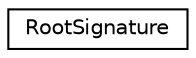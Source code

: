 digraph "クラス階層図"
{
 // LATEX_PDF_SIZE
  edge [fontname="Helvetica",fontsize="10",labelfontname="Helvetica",labelfontsize="10"];
  node [fontname="Helvetica",fontsize="10",shape=record];
  rankdir="LR";
  Node0 [label="RootSignature",height=0.2,width=0.4,color="black", fillcolor="white", style="filled",URL="$class_root_signature.html",tooltip=" "];
}
